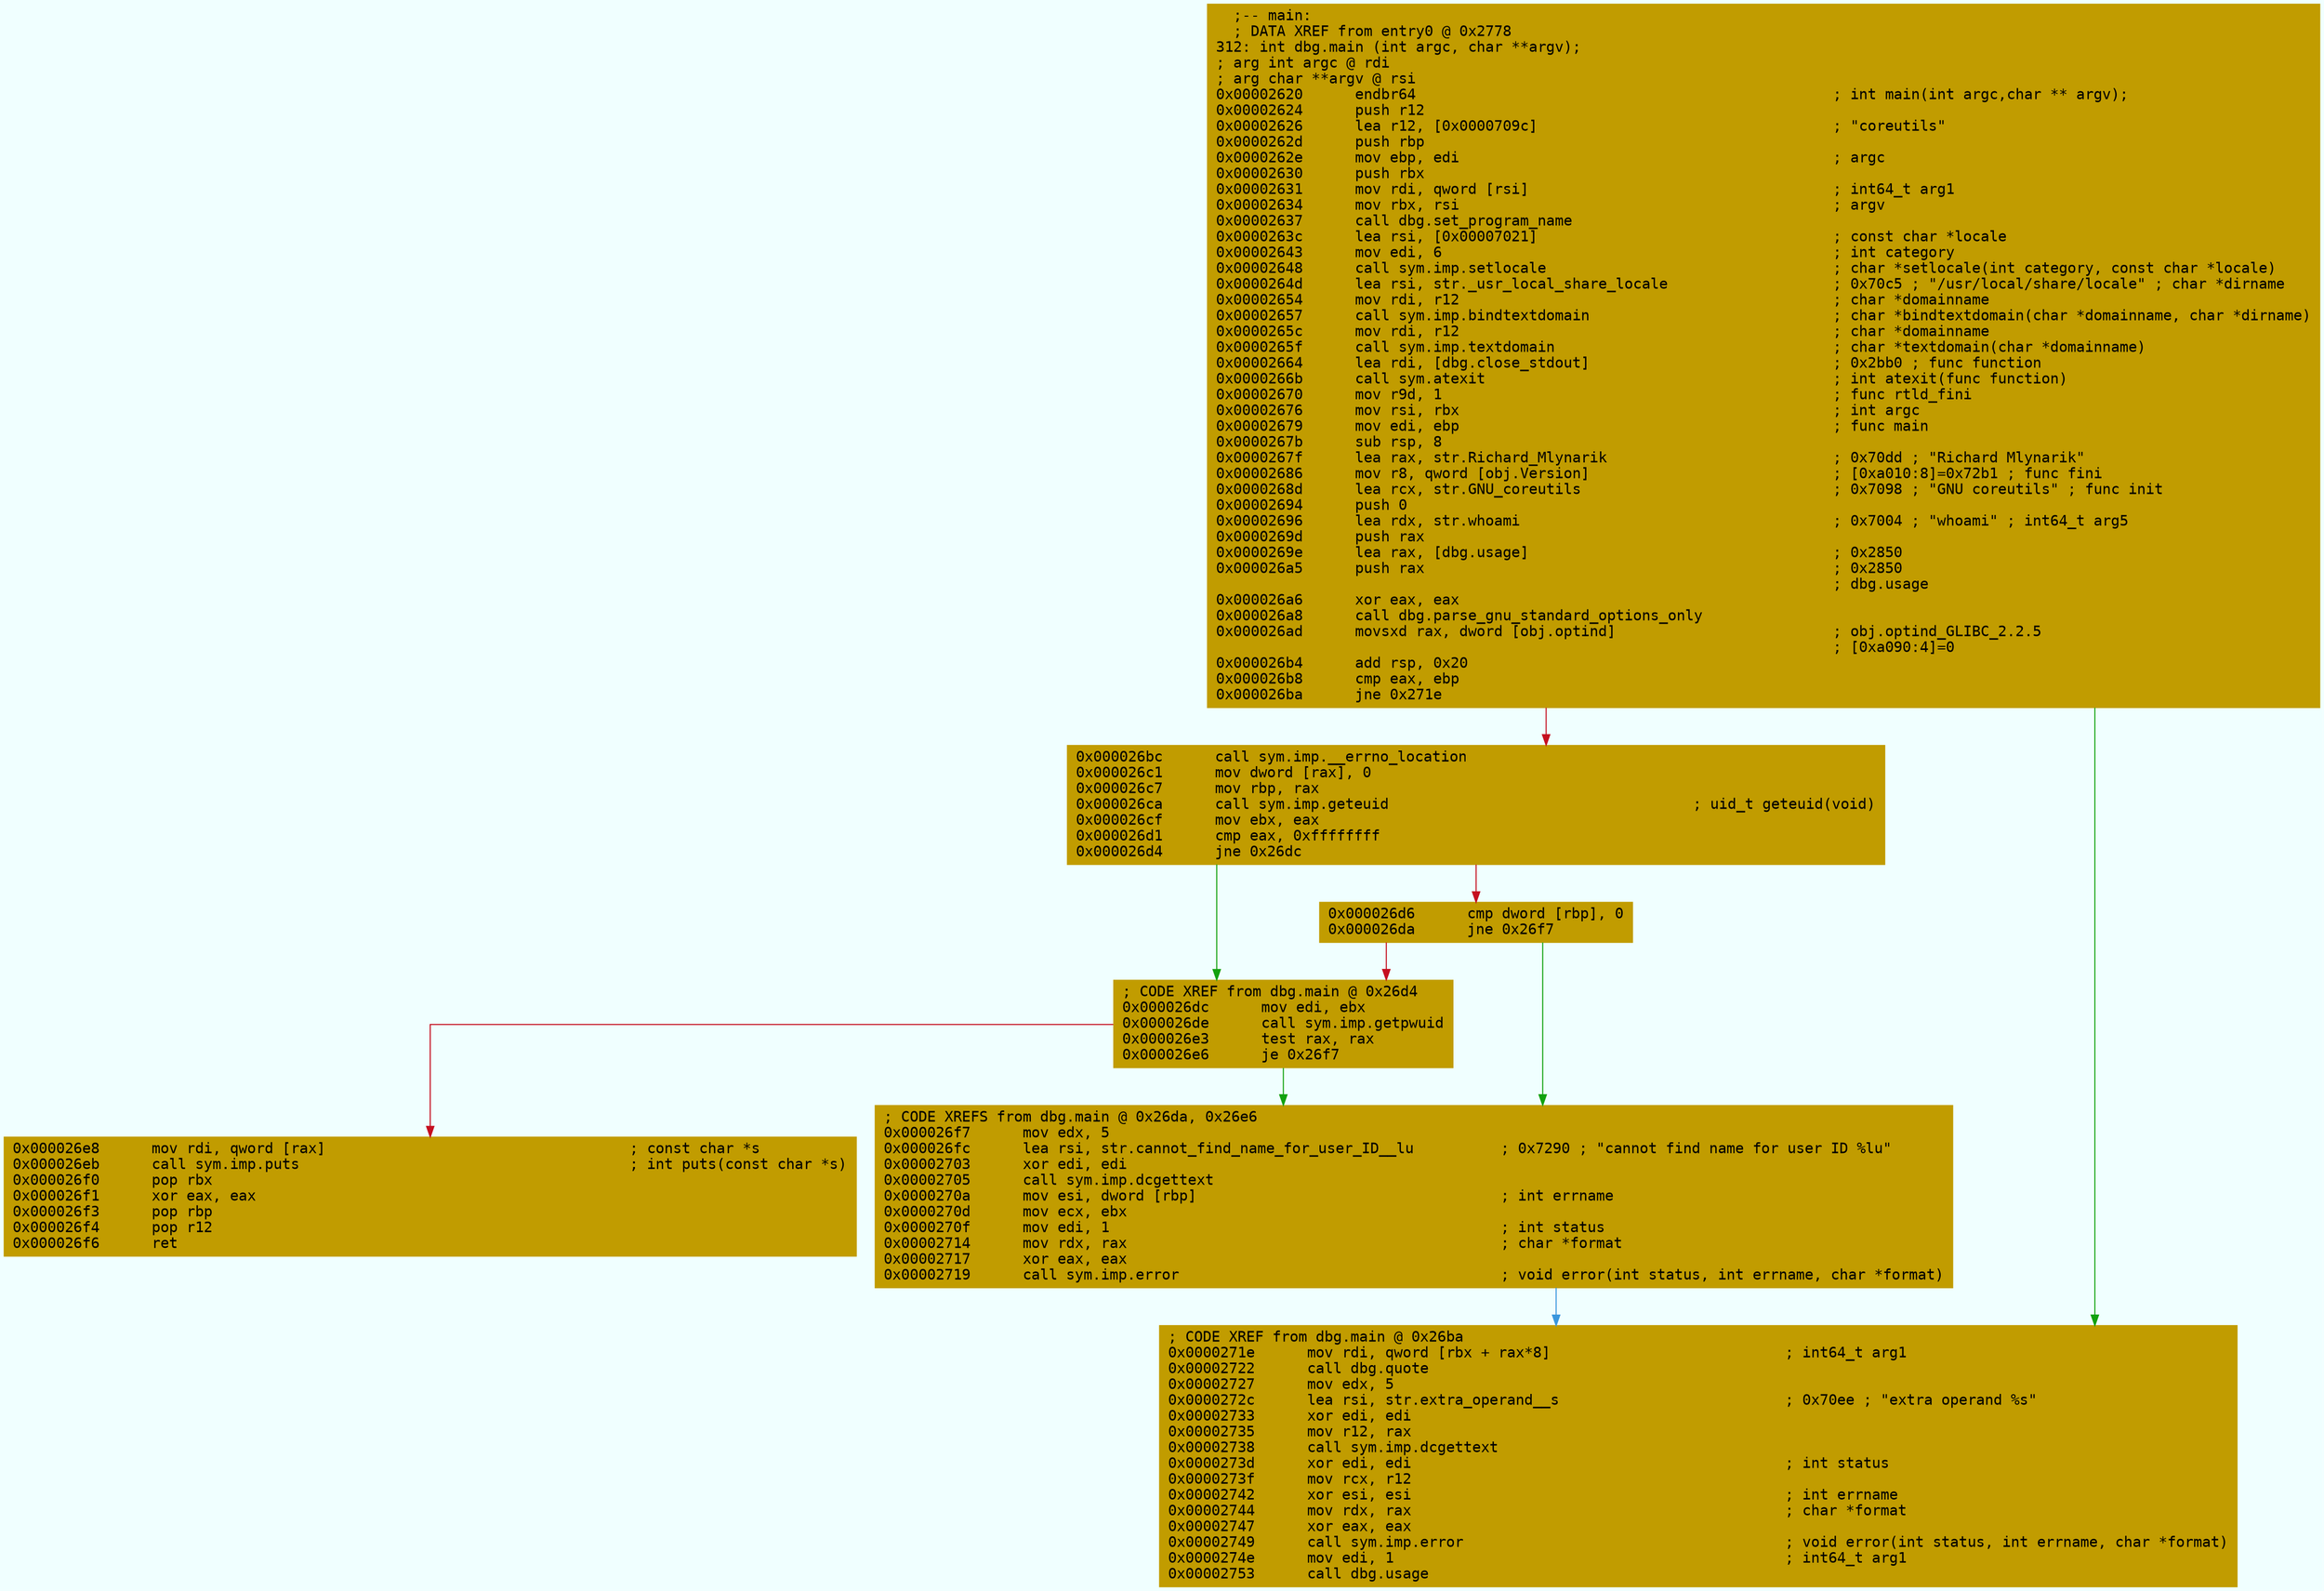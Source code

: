 digraph code {
	graph [bgcolor=azure fontsize=8 fontname="Courier" splines="ortho"];
	node [fillcolor=gray style=filled shape=box];
	edge [arrowhead="normal"];
	"0x00002620" [URL="dbg.main/0x00002620", fillcolor="#c19c00",color="#c19c00", fontname="Courier",label="  ;-- main:\l  ; DATA XREF from entry0 @ 0x2778\l312: int dbg.main (int argc, char **argv);\l; arg int argc @ rdi\l; arg char **argv @ rsi\l0x00002620      endbr64                                                ; int main(int argc,char ** argv);\l0x00002624      push r12\l0x00002626      lea r12, [0x0000709c]                                  ; \"coreutils\"\l0x0000262d      push rbp\l0x0000262e      mov ebp, edi                                           ; argc\l0x00002630      push rbx\l0x00002631      mov rdi, qword [rsi]                                   ; int64_t arg1\l0x00002634      mov rbx, rsi                                           ; argv\l0x00002637      call dbg.set_program_name\l0x0000263c      lea rsi, [0x00007021]                                  ; const char *locale\l0x00002643      mov edi, 6                                             ; int category\l0x00002648      call sym.imp.setlocale                                 ; char *setlocale(int category, const char *locale)\l0x0000264d      lea rsi, str._usr_local_share_locale                   ; 0x70c5 ; \"/usr/local/share/locale\" ; char *dirname\l0x00002654      mov rdi, r12                                           ; char *domainname\l0x00002657      call sym.imp.bindtextdomain                            ; char *bindtextdomain(char *domainname, char *dirname)\l0x0000265c      mov rdi, r12                                           ; char *domainname\l0x0000265f      call sym.imp.textdomain                                ; char *textdomain(char *domainname)\l0x00002664      lea rdi, [dbg.close_stdout]                            ; 0x2bb0 ; func function\l0x0000266b      call sym.atexit                                        ; int atexit(func function)\l0x00002670      mov r9d, 1                                             ; func rtld_fini\l0x00002676      mov rsi, rbx                                           ; int argc\l0x00002679      mov edi, ebp                                           ; func main\l0x0000267b      sub rsp, 8\l0x0000267f      lea rax, str.Richard_Mlynarik                          ; 0x70dd ; \"Richard Mlynarik\"\l0x00002686      mov r8, qword [obj.Version]                            ; [0xa010:8]=0x72b1 ; func fini\l0x0000268d      lea rcx, str.GNU_coreutils                             ; 0x7098 ; \"GNU coreutils\" ; func init\l0x00002694      push 0\l0x00002696      lea rdx, str.whoami                                    ; 0x7004 ; \"whoami\" ; int64_t arg5\l0x0000269d      push rax\l0x0000269e      lea rax, [dbg.usage]                                   ; 0x2850\l0x000026a5      push rax                                               ; 0x2850\l                                                                       ; dbg.usage\l0x000026a6      xor eax, eax\l0x000026a8      call dbg.parse_gnu_standard_options_only\l0x000026ad      movsxd rax, dword [obj.optind]                         ; obj.optind_GLIBC_2.2.5\l                                                                       ; [0xa090:4]=0\l0x000026b4      add rsp, 0x20\l0x000026b8      cmp eax, ebp\l0x000026ba      jne 0x271e\l"]
	"0x000026bc" [URL="dbg.main/0x000026bc", fillcolor="#c19c00",color="#c19c00", fontname="Courier",label="0x000026bc      call sym.imp.__errno_location\l0x000026c1      mov dword [rax], 0\l0x000026c7      mov rbp, rax\l0x000026ca      call sym.imp.geteuid                                   ; uid_t geteuid(void)\l0x000026cf      mov ebx, eax\l0x000026d1      cmp eax, 0xffffffff\l0x000026d4      jne 0x26dc\l"]
	"0x000026d6" [URL="dbg.main/0x000026d6", fillcolor="#c19c00",color="#c19c00", fontname="Courier",label="0x000026d6      cmp dword [rbp], 0\l0x000026da      jne 0x26f7\l"]
	"0x000026dc" [URL="dbg.main/0x000026dc", fillcolor="#c19c00",color="#c19c00", fontname="Courier",label="; CODE XREF from dbg.main @ 0x26d4\l0x000026dc      mov edi, ebx\l0x000026de      call sym.imp.getpwuid\l0x000026e3      test rax, rax\l0x000026e6      je 0x26f7\l"]
	"0x000026e8" [URL="dbg.main/0x000026e8", fillcolor="#c19c00",color="#c19c00", fontname="Courier",label="0x000026e8      mov rdi, qword [rax]                                   ; const char *s\l0x000026eb      call sym.imp.puts                                      ; int puts(const char *s)\l0x000026f0      pop rbx\l0x000026f1      xor eax, eax\l0x000026f3      pop rbp\l0x000026f4      pop r12\l0x000026f6      ret\l"]
	"0x000026f7" [URL="dbg.main/0x000026f7", fillcolor="#c19c00",color="#c19c00", fontname="Courier",label="; CODE XREFS from dbg.main @ 0x26da, 0x26e6\l0x000026f7      mov edx, 5\l0x000026fc      lea rsi, str.cannot_find_name_for_user_ID__lu          ; 0x7290 ; \"cannot find name for user ID %lu\"\l0x00002703      xor edi, edi\l0x00002705      call sym.imp.dcgettext\l0x0000270a      mov esi, dword [rbp]                                   ; int errname\l0x0000270d      mov ecx, ebx\l0x0000270f      mov edi, 1                                             ; int status\l0x00002714      mov rdx, rax                                           ; char *format\l0x00002717      xor eax, eax\l0x00002719      call sym.imp.error                                     ; void error(int status, int errname, char *format)\l"]
	"0x0000271e" [URL="dbg.main/0x0000271e", fillcolor="#c19c00",color="#c19c00", fontname="Courier",label="; CODE XREF from dbg.main @ 0x26ba\l0x0000271e      mov rdi, qword [rbx + rax*8]                           ; int64_t arg1\l0x00002722      call dbg.quote\l0x00002727      mov edx, 5\l0x0000272c      lea rsi, str.extra_operand__s                          ; 0x70ee ; \"extra operand %s\"\l0x00002733      xor edi, edi\l0x00002735      mov r12, rax\l0x00002738      call sym.imp.dcgettext\l0x0000273d      xor edi, edi                                           ; int status\l0x0000273f      mov rcx, r12\l0x00002742      xor esi, esi                                           ; int errname\l0x00002744      mov rdx, rax                                           ; char *format\l0x00002747      xor eax, eax\l0x00002749      call sym.imp.error                                     ; void error(int status, int errname, char *format)\l0x0000274e      mov edi, 1                                             ; int64_t arg1\l0x00002753      call dbg.usage\l"]
        "0x00002620" -> "0x0000271e" [color="#13a10e"];
        "0x00002620" -> "0x000026bc" [color="#c50f1f"];
        "0x000026bc" -> "0x000026dc" [color="#13a10e"];
        "0x000026bc" -> "0x000026d6" [color="#c50f1f"];
        "0x000026d6" -> "0x000026f7" [color="#13a10e"];
        "0x000026d6" -> "0x000026dc" [color="#c50f1f"];
        "0x000026dc" -> "0x000026f7" [color="#13a10e"];
        "0x000026dc" -> "0x000026e8" [color="#c50f1f"];
        "0x000026f7" -> "0x0000271e" [color="#3a96dd"];
}
